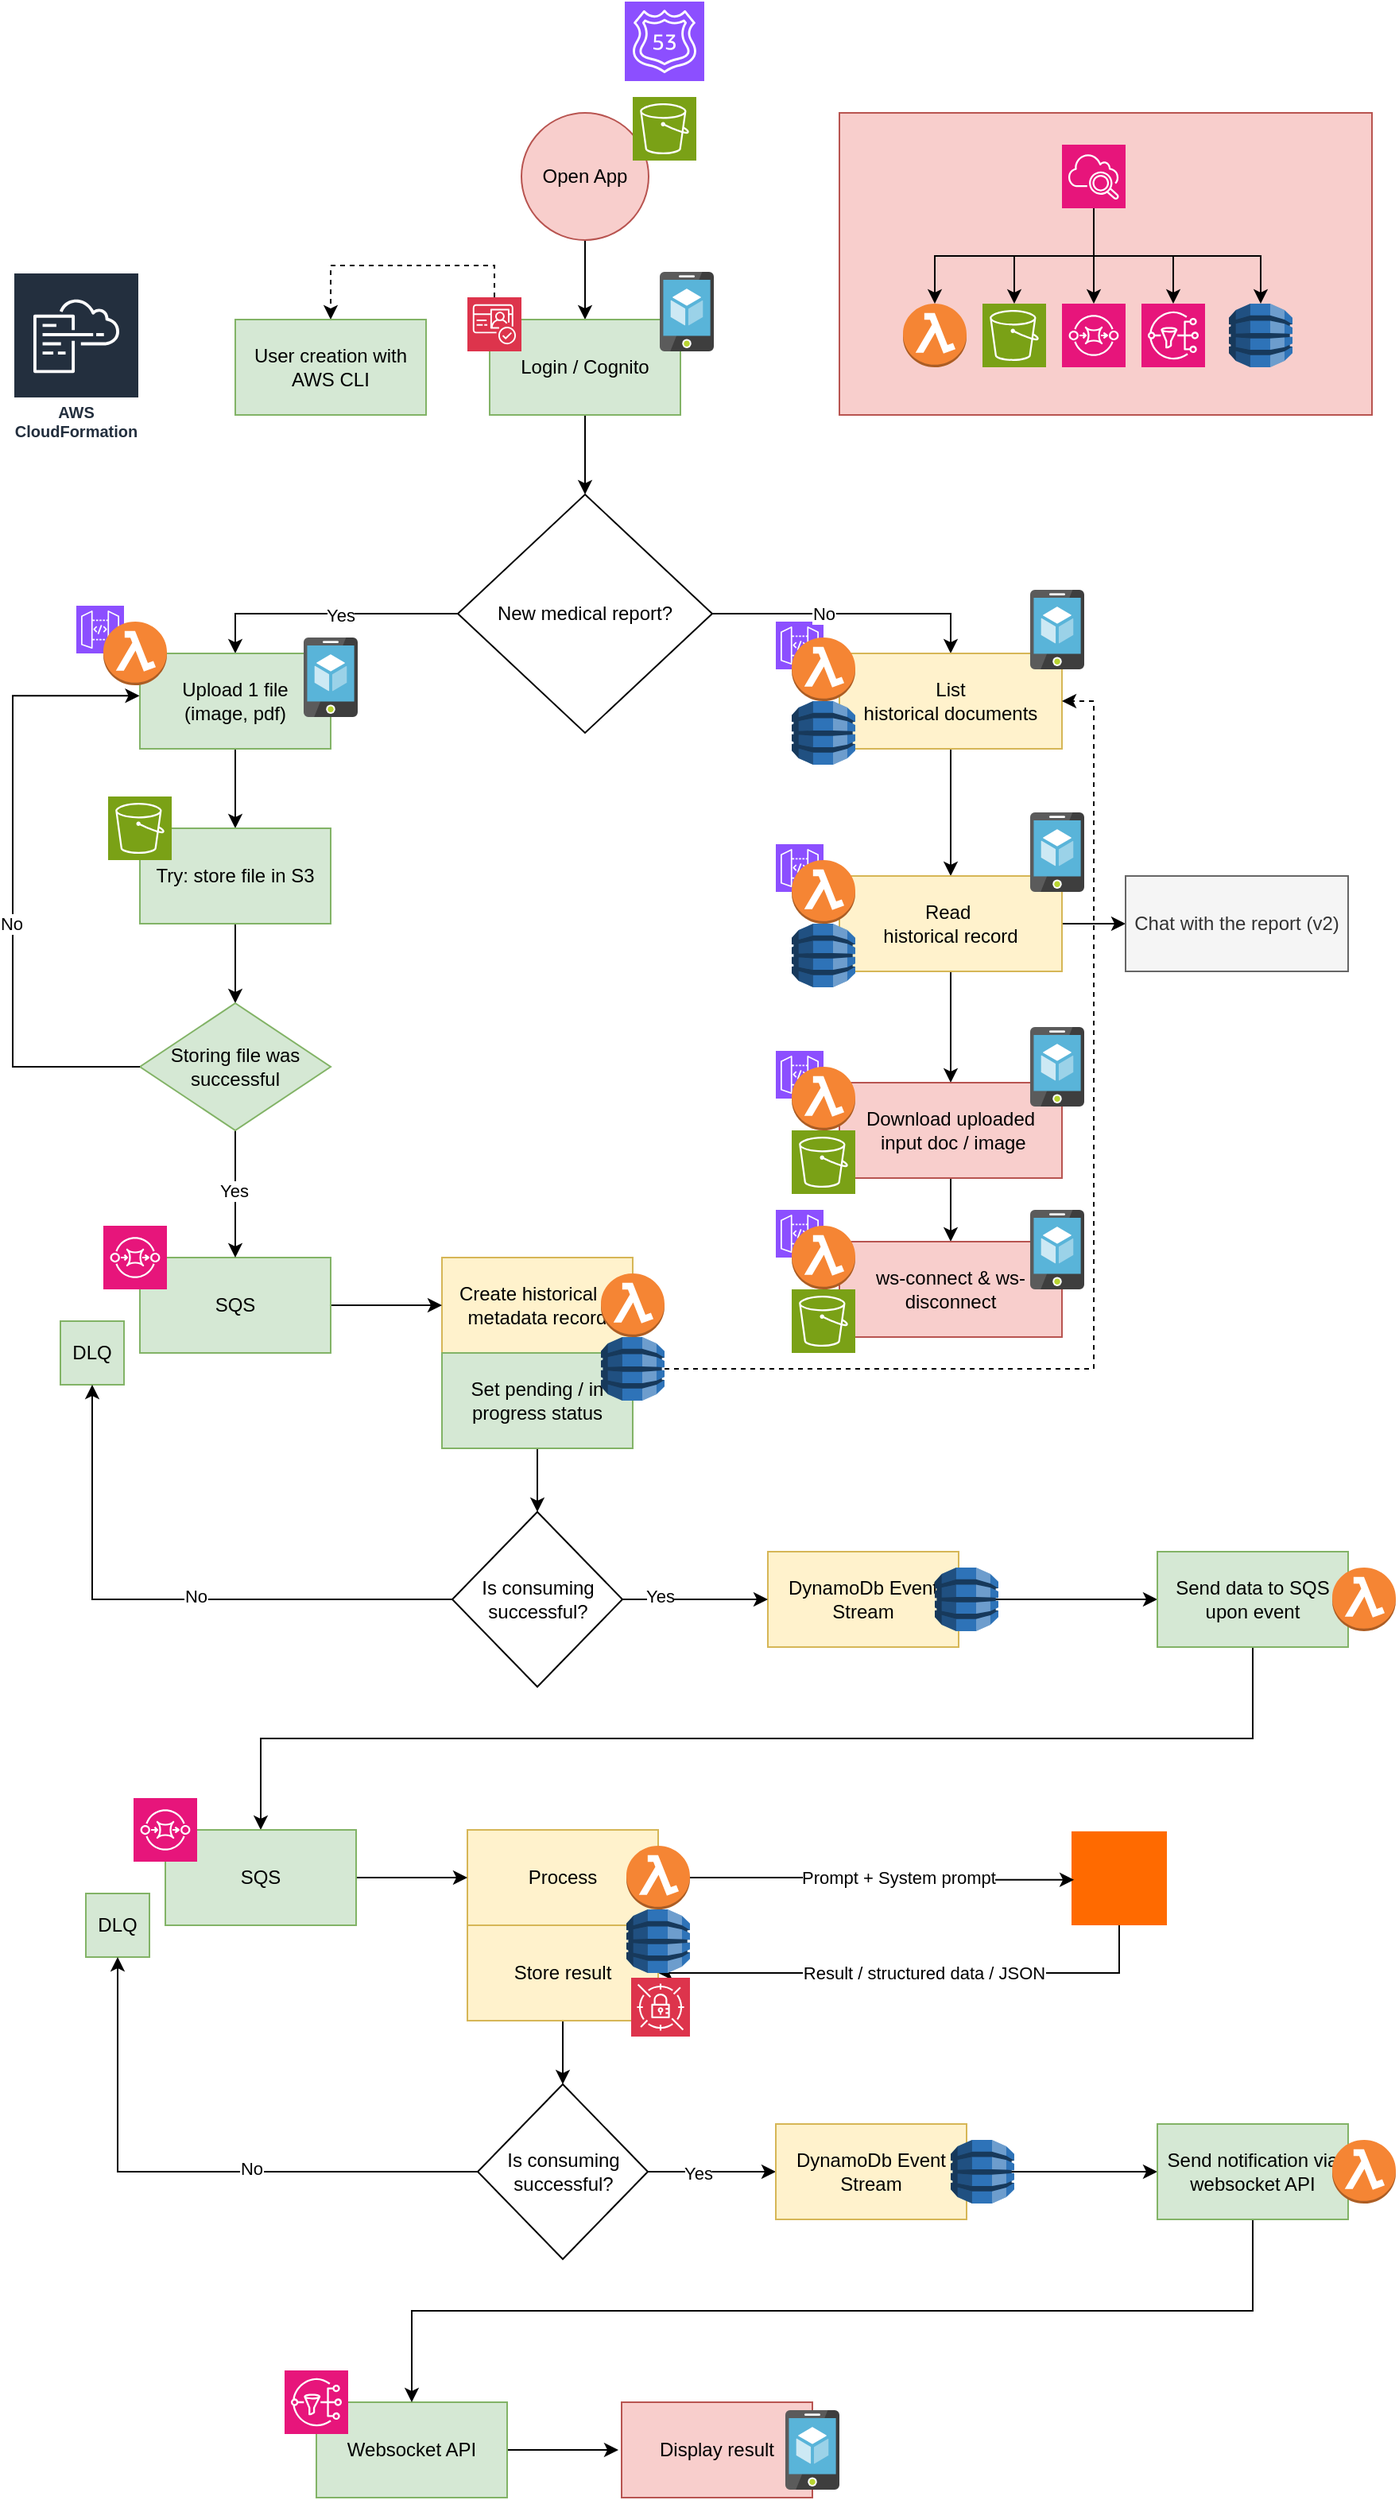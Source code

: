 <mxfile version="27.1.6">
  <diagram name="Page-1" id="Y_hc3ARw3C1NL8DJsnTQ">
    <mxGraphModel dx="1943" dy="1019" grid="1" gridSize="10" guides="1" tooltips="1" connect="1" arrows="1" fold="1" page="1" pageScale="1" pageWidth="850" pageHeight="1100" math="0" shadow="0">
      <root>
        <mxCell id="0" />
        <mxCell id="1" parent="0" />
        <mxCell id="__iqIt55K_sFtDM_duey-32" value="" style="sketch=0;points=[[0,0,0],[0.25,0,0],[0.5,0,0],[0.75,0,0],[1,0,0],[0,1,0],[0.25,1,0],[0.5,1,0],[0.75,1,0],[1,1,0],[0,0.25,0],[0,0.5,0],[0,0.75,0],[1,0.25,0],[1,0.5,0],[1,0.75,0]];outlineConnect=0;fontColor=#232F3E;fillColor=#8C4FFF;strokeColor=#ffffff;dashed=0;verticalLabelPosition=bottom;verticalAlign=top;align=center;html=1;fontSize=12;fontStyle=0;aspect=fixed;shape=mxgraph.aws4.resourceIcon;resIcon=mxgraph.aws4.api_gateway;" vertex="1" parent="1">
          <mxGeometry x="520" y="790" width="30" height="30" as="geometry" />
        </mxCell>
        <mxCell id="__iqIt55K_sFtDM_duey-17" style="edgeStyle=orthogonalEdgeStyle;rounded=0;orthogonalLoop=1;jettySize=auto;html=1;exitX=0.5;exitY=1;exitDx=0;exitDy=0;entryX=0.5;entryY=0;entryDx=0;entryDy=0;" edge="1" parent="1" source="__iqIt55K_sFtDM_duey-23" target="rx4f9Ddi6StPvwFSY7jq-37">
          <mxGeometry relative="1" as="geometry" />
        </mxCell>
        <mxCell id="__iqIt55K_sFtDM_duey-25" style="edgeStyle=orthogonalEdgeStyle;rounded=0;orthogonalLoop=1;jettySize=auto;html=1;exitX=1;exitY=0.5;exitDx=0;exitDy=0;entryX=0;entryY=0.5;entryDx=0;entryDy=0;" edge="1" parent="1" source="__iqIt55K_sFtDM_duey-16" target="__iqIt55K_sFtDM_duey-23">
          <mxGeometry relative="1" as="geometry" />
        </mxCell>
        <mxCell id="__iqIt55K_sFtDM_duey-16" value="DynamoDb Event Stream" style="rounded=0;whiteSpace=wrap;html=1;fillColor=#fff2cc;strokeColor=#d6b656;" vertex="1" parent="1">
          <mxGeometry x="515" y="1005" width="120" height="60" as="geometry" />
        </mxCell>
        <mxCell id="rx4f9Ddi6StPvwFSY7jq-116" value="" style="sketch=0;points=[[0,0,0],[0.25,0,0],[0.5,0,0],[0.75,0,0],[1,0,0],[0,1,0],[0.25,1,0],[0.5,1,0],[0.75,1,0],[1,1,0],[0,0.25,0],[0,0.5,0],[0,0.75,0],[1,0.25,0],[1,0.5,0],[1,0.75,0]];outlineConnect=0;fontColor=#232F3E;fillColor=#8C4FFF;strokeColor=#ffffff;dashed=0;verticalLabelPosition=bottom;verticalAlign=top;align=center;html=1;fontSize=12;fontStyle=0;aspect=fixed;shape=mxgraph.aws4.resourceIcon;resIcon=mxgraph.aws4.api_gateway;" parent="1" vertex="1">
          <mxGeometry x="520" y="690" width="30" height="30" as="geometry" />
        </mxCell>
        <mxCell id="rx4f9Ddi6StPvwFSY7jq-115" value="" style="sketch=0;points=[[0,0,0],[0.25,0,0],[0.5,0,0],[0.75,0,0],[1,0,0],[0,1,0],[0.25,1,0],[0.5,1,0],[0.75,1,0],[1,1,0],[0,0.25,0],[0,0.5,0],[0,0.75,0],[1,0.25,0],[1,0.5,0],[1,0.75,0]];outlineConnect=0;fontColor=#232F3E;fillColor=#8C4FFF;strokeColor=#ffffff;dashed=0;verticalLabelPosition=bottom;verticalAlign=top;align=center;html=1;fontSize=12;fontStyle=0;aspect=fixed;shape=mxgraph.aws4.resourceIcon;resIcon=mxgraph.aws4.api_gateway;" parent="1" vertex="1">
          <mxGeometry x="520" y="560" width="30" height="30" as="geometry" />
        </mxCell>
        <mxCell id="rx4f9Ddi6StPvwFSY7jq-114" value="" style="sketch=0;points=[[0,0,0],[0.25,0,0],[0.5,0,0],[0.75,0,0],[1,0,0],[0,1,0],[0.25,1,0],[0.5,1,0],[0.75,1,0],[1,1,0],[0,0.25,0],[0,0.5,0],[0,0.75,0],[1,0.25,0],[1,0.5,0],[1,0.75,0]];outlineConnect=0;fontColor=#232F3E;fillColor=#8C4FFF;strokeColor=#ffffff;dashed=0;verticalLabelPosition=bottom;verticalAlign=top;align=center;html=1;fontSize=12;fontStyle=0;aspect=fixed;shape=mxgraph.aws4.resourceIcon;resIcon=mxgraph.aws4.api_gateway;" parent="1" vertex="1">
          <mxGeometry x="520" y="420" width="30" height="30" as="geometry" />
        </mxCell>
        <mxCell id="rx4f9Ddi6StPvwFSY7jq-113" value="" style="sketch=0;points=[[0,0,0],[0.25,0,0],[0.5,0,0],[0.75,0,0],[1,0,0],[0,1,0],[0.25,1,0],[0.5,1,0],[0.75,1,0],[1,1,0],[0,0.25,0],[0,0.5,0],[0,0.75,0],[1,0.25,0],[1,0.5,0],[1,0.75,0]];outlineConnect=0;fontColor=#232F3E;fillColor=#8C4FFF;strokeColor=#ffffff;dashed=0;verticalLabelPosition=bottom;verticalAlign=top;align=center;html=1;fontSize=12;fontStyle=0;aspect=fixed;shape=mxgraph.aws4.resourceIcon;resIcon=mxgraph.aws4.api_gateway;" parent="1" vertex="1">
          <mxGeometry x="80" y="410" width="30" height="30" as="geometry" />
        </mxCell>
        <mxCell id="rx4f9Ddi6StPvwFSY7jq-107" value="" style="rounded=0;whiteSpace=wrap;html=1;fillColor=#f8cecc;strokeColor=#b85450;" parent="1" vertex="1">
          <mxGeometry x="560" y="100" width="335" height="190" as="geometry" />
        </mxCell>
        <mxCell id="rx4f9Ddi6StPvwFSY7jq-8" style="edgeStyle=orthogonalEdgeStyle;rounded=0;orthogonalLoop=1;jettySize=auto;html=1;exitX=0.5;exitY=1;exitDx=0;exitDy=0;entryX=0.5;entryY=0;entryDx=0;entryDy=0;" parent="1" source="rx4f9Ddi6StPvwFSY7jq-1" target="rx4f9Ddi6StPvwFSY7jq-2" edge="1">
          <mxGeometry relative="1" as="geometry" />
        </mxCell>
        <mxCell id="rx4f9Ddi6StPvwFSY7jq-1" value="Open App" style="ellipse;whiteSpace=wrap;html=1;aspect=fixed;fillColor=#f8cecc;strokeColor=#b85450;" parent="1" vertex="1">
          <mxGeometry x="360" y="100" width="80" height="80" as="geometry" />
        </mxCell>
        <mxCell id="rx4f9Ddi6StPvwFSY7jq-11" style="edgeStyle=orthogonalEdgeStyle;rounded=0;orthogonalLoop=1;jettySize=auto;html=1;exitX=0.5;exitY=1;exitDx=0;exitDy=0;entryX=0.5;entryY=0;entryDx=0;entryDy=0;" parent="1" source="rx4f9Ddi6StPvwFSY7jq-2" target="rx4f9Ddi6StPvwFSY7jq-3" edge="1">
          <mxGeometry relative="1" as="geometry" />
        </mxCell>
        <mxCell id="rx4f9Ddi6StPvwFSY7jq-2" value="Login / Cognito" style="rounded=0;whiteSpace=wrap;html=1;fillColor=#d5e8d4;strokeColor=#82b366;" parent="1" vertex="1">
          <mxGeometry x="340" y="230" width="120" height="60" as="geometry" />
        </mxCell>
        <mxCell id="rx4f9Ddi6StPvwFSY7jq-6" style="edgeStyle=orthogonalEdgeStyle;rounded=0;orthogonalLoop=1;jettySize=auto;html=1;exitX=1;exitY=0.5;exitDx=0;exitDy=0;entryX=0.5;entryY=0;entryDx=0;entryDy=0;" parent="1" source="rx4f9Ddi6StPvwFSY7jq-3" target="rx4f9Ddi6StPvwFSY7jq-5" edge="1">
          <mxGeometry relative="1" as="geometry" />
        </mxCell>
        <mxCell id="rx4f9Ddi6StPvwFSY7jq-10" value="No" style="edgeLabel;html=1;align=center;verticalAlign=middle;resizable=0;points=[];" parent="rx4f9Ddi6StPvwFSY7jq-6" vertex="1" connectable="0">
          <mxGeometry x="-0.204" relative="1" as="geometry">
            <mxPoint as="offset" />
          </mxGeometry>
        </mxCell>
        <mxCell id="rx4f9Ddi6StPvwFSY7jq-7" style="edgeStyle=orthogonalEdgeStyle;rounded=0;orthogonalLoop=1;jettySize=auto;html=1;exitX=0;exitY=0.5;exitDx=0;exitDy=0;entryX=0.5;entryY=0;entryDx=0;entryDy=0;" parent="1" source="rx4f9Ddi6StPvwFSY7jq-3" target="rx4f9Ddi6StPvwFSY7jq-4" edge="1">
          <mxGeometry relative="1" as="geometry" />
        </mxCell>
        <mxCell id="rx4f9Ddi6StPvwFSY7jq-9" value="Yes" style="edgeLabel;html=1;align=center;verticalAlign=middle;resizable=0;points=[];" parent="rx4f9Ddi6StPvwFSY7jq-7" vertex="1" connectable="0">
          <mxGeometry x="-0.102" y="1" relative="1" as="geometry">
            <mxPoint as="offset" />
          </mxGeometry>
        </mxCell>
        <mxCell id="rx4f9Ddi6StPvwFSY7jq-3" value="New medical report?" style="rhombus;whiteSpace=wrap;html=1;" parent="1" vertex="1">
          <mxGeometry x="320" y="340" width="160" height="150" as="geometry" />
        </mxCell>
        <mxCell id="rx4f9Ddi6StPvwFSY7jq-24" style="edgeStyle=orthogonalEdgeStyle;rounded=0;orthogonalLoop=1;jettySize=auto;html=1;exitX=0.5;exitY=1;exitDx=0;exitDy=0;entryX=0.5;entryY=0;entryDx=0;entryDy=0;" parent="1" source="rx4f9Ddi6StPvwFSY7jq-4" target="rx4f9Ddi6StPvwFSY7jq-19" edge="1">
          <mxGeometry relative="1" as="geometry" />
        </mxCell>
        <mxCell id="rx4f9Ddi6StPvwFSY7jq-4" value="Upload 1 file &lt;br&gt;(image, pdf)" style="rounded=0;whiteSpace=wrap;html=1;fillColor=#d5e8d4;strokeColor=#82b366;" parent="1" vertex="1">
          <mxGeometry x="120" y="440" width="120" height="60" as="geometry" />
        </mxCell>
        <mxCell id="rx4f9Ddi6StPvwFSY7jq-55" style="edgeStyle=orthogonalEdgeStyle;rounded=0;orthogonalLoop=1;jettySize=auto;html=1;exitX=0.5;exitY=1;exitDx=0;exitDy=0;entryX=0.5;entryY=0;entryDx=0;entryDy=0;" parent="1" source="rx4f9Ddi6StPvwFSY7jq-5" target="rx4f9Ddi6StPvwFSY7jq-54" edge="1">
          <mxGeometry relative="1" as="geometry" />
        </mxCell>
        <mxCell id="rx4f9Ddi6StPvwFSY7jq-5" value="List &lt;br&gt;&lt;div&gt;historical documents&lt;/div&gt;" style="rounded=0;whiteSpace=wrap;html=1;fillColor=#fff2cc;strokeColor=#d6b656;" parent="1" vertex="1">
          <mxGeometry x="560" y="440" width="140" height="60" as="geometry" />
        </mxCell>
        <mxCell id="rx4f9Ddi6StPvwFSY7jq-13" style="edgeStyle=orthogonalEdgeStyle;rounded=0;orthogonalLoop=1;jettySize=auto;html=1;exitX=1;exitY=0.5;exitDx=0;exitDy=0;entryX=1;entryY=0.5;entryDx=0;entryDy=0;dashed=1;" parent="1" source="rx4f9Ddi6StPvwFSY7jq-49" target="rx4f9Ddi6StPvwFSY7jq-5" edge="1">
          <mxGeometry relative="1" as="geometry" />
        </mxCell>
        <mxCell id="rx4f9Ddi6StPvwFSY7jq-12" value="Create historical &amp;amp; metadata record" style="rounded=0;whiteSpace=wrap;html=1;fillColor=#fff2cc;strokeColor=#d6b656;" parent="1" vertex="1">
          <mxGeometry x="310" y="820" width="120" height="60" as="geometry" />
        </mxCell>
        <mxCell id="__iqIt55K_sFtDM_duey-5" style="edgeStyle=orthogonalEdgeStyle;rounded=0;orthogonalLoop=1;jettySize=auto;html=1;exitX=0.5;exitY=1;exitDx=0;exitDy=0;entryX=0.5;entryY=0;entryDx=0;entryDy=0;" edge="1" parent="1" source="rx4f9Ddi6StPvwFSY7jq-17" target="__iqIt55K_sFtDM_duey-3">
          <mxGeometry relative="1" as="geometry" />
        </mxCell>
        <mxCell id="rx4f9Ddi6StPvwFSY7jq-17" value="Set pending / in progress status" style="rounded=0;whiteSpace=wrap;html=1;fillColor=#d5e8d4;strokeColor=#82b366;" parent="1" vertex="1">
          <mxGeometry x="310" y="880" width="120" height="60" as="geometry" />
        </mxCell>
        <mxCell id="rx4f9Ddi6StPvwFSY7jq-27" style="edgeStyle=orthogonalEdgeStyle;rounded=0;orthogonalLoop=1;jettySize=auto;html=1;exitX=0.5;exitY=1;exitDx=0;exitDy=0;entryX=0.5;entryY=0;entryDx=0;entryDy=0;" parent="1" source="rx4f9Ddi6StPvwFSY7jq-19" target="rx4f9Ddi6StPvwFSY7jq-26" edge="1">
          <mxGeometry relative="1" as="geometry" />
        </mxCell>
        <mxCell id="rx4f9Ddi6StPvwFSY7jq-19" value="Try: store file in S3" style="rounded=0;whiteSpace=wrap;html=1;fillColor=#d5e8d4;strokeColor=#82b366;" parent="1" vertex="1">
          <mxGeometry x="120" y="550" width="120" height="60" as="geometry" />
        </mxCell>
        <mxCell id="rx4f9Ddi6StPvwFSY7jq-36" style="edgeStyle=orthogonalEdgeStyle;rounded=0;orthogonalLoop=1;jettySize=auto;html=1;" parent="1" source="rx4f9Ddi6StPvwFSY7jq-21" target="rx4f9Ddi6StPvwFSY7jq-12" edge="1">
          <mxGeometry relative="1" as="geometry" />
        </mxCell>
        <mxCell id="rx4f9Ddi6StPvwFSY7jq-21" value="SQS" style="rounded=0;whiteSpace=wrap;html=1;fillColor=#d5e8d4;strokeColor=#82b366;" parent="1" vertex="1">
          <mxGeometry x="120" y="820" width="120" height="60" as="geometry" />
        </mxCell>
        <mxCell id="rx4f9Ddi6StPvwFSY7jq-28" style="edgeStyle=orthogonalEdgeStyle;rounded=0;orthogonalLoop=1;jettySize=auto;html=1;exitX=0.5;exitY=1;exitDx=0;exitDy=0;" parent="1" source="rx4f9Ddi6StPvwFSY7jq-26" target="rx4f9Ddi6StPvwFSY7jq-21" edge="1">
          <mxGeometry relative="1" as="geometry" />
        </mxCell>
        <mxCell id="rx4f9Ddi6StPvwFSY7jq-31" value="Yes" style="edgeLabel;html=1;align=center;verticalAlign=middle;resizable=0;points=[];" parent="rx4f9Ddi6StPvwFSY7jq-28" vertex="1" connectable="0">
          <mxGeometry x="-0.061" y="-1" relative="1" as="geometry">
            <mxPoint as="offset" />
          </mxGeometry>
        </mxCell>
        <mxCell id="rx4f9Ddi6StPvwFSY7jq-26" value="Storing file was successful" style="rhombus;whiteSpace=wrap;html=1;fillColor=#d5e8d4;strokeColor=#82b366;" parent="1" vertex="1">
          <mxGeometry x="120" y="660" width="120" height="80" as="geometry" />
        </mxCell>
        <mxCell id="rx4f9Ddi6StPvwFSY7jq-29" style="edgeStyle=orthogonalEdgeStyle;rounded=0;orthogonalLoop=1;jettySize=auto;html=1;exitX=0;exitY=0.5;exitDx=0;exitDy=0;entryX=-0.002;entryY=0.444;entryDx=0;entryDy=0;entryPerimeter=0;" parent="1" source="rx4f9Ddi6StPvwFSY7jq-26" target="rx4f9Ddi6StPvwFSY7jq-4" edge="1">
          <mxGeometry relative="1" as="geometry">
            <Array as="points">
              <mxPoint x="40" y="700" />
              <mxPoint x="40" y="467" />
            </Array>
          </mxGeometry>
        </mxCell>
        <mxCell id="rx4f9Ddi6StPvwFSY7jq-30" value="No" style="edgeLabel;html=1;align=center;verticalAlign=middle;resizable=0;points=[];" parent="rx4f9Ddi6StPvwFSY7jq-29" vertex="1" connectable="0">
          <mxGeometry x="-0.133" y="1" relative="1" as="geometry">
            <mxPoint as="offset" />
          </mxGeometry>
        </mxCell>
        <mxCell id="rx4f9Ddi6StPvwFSY7jq-32" value="Process" style="rounded=0;whiteSpace=wrap;html=1;fillColor=#fff2cc;strokeColor=#d6b656;" parent="1" vertex="1">
          <mxGeometry x="326" y="1180" width="120" height="60" as="geometry" />
        </mxCell>
        <mxCell id="rx4f9Ddi6StPvwFSY7jq-34" value="" style="outlineConnect=0;dashed=0;verticalLabelPosition=bottom;verticalAlign=top;align=center;html=1;shape=mxgraph.aws3.lambda_function;fillColor=#F58534;gradientColor=none;" parent="1" vertex="1">
          <mxGeometry x="426" y="1190" width="40" height="40" as="geometry" />
        </mxCell>
        <mxCell id="rx4f9Ddi6StPvwFSY7jq-35" value="" style="outlineConnect=0;dashed=0;verticalLabelPosition=bottom;verticalAlign=top;align=center;html=1;shape=mxgraph.aws3.lambda_function;fillColor=#F58534;gradientColor=none;" parent="1" vertex="1">
          <mxGeometry x="410" y="830" width="40" height="40" as="geometry" />
        </mxCell>
        <mxCell id="rx4f9Ddi6StPvwFSY7jq-39" style="edgeStyle=orthogonalEdgeStyle;rounded=0;orthogonalLoop=1;jettySize=auto;html=1;exitX=1;exitY=0.5;exitDx=0;exitDy=0;entryX=0;entryY=0.5;entryDx=0;entryDy=0;" parent="1" source="rx4f9Ddi6StPvwFSY7jq-37" target="rx4f9Ddi6StPvwFSY7jq-32" edge="1">
          <mxGeometry relative="1" as="geometry" />
        </mxCell>
        <mxCell id="rx4f9Ddi6StPvwFSY7jq-37" value="SQS" style="rounded=0;whiteSpace=wrap;html=1;fillColor=#d5e8d4;strokeColor=#82b366;" parent="1" vertex="1">
          <mxGeometry x="136" y="1180" width="120" height="60" as="geometry" />
        </mxCell>
        <mxCell id="rx4f9Ddi6StPvwFSY7jq-46" style="edgeStyle=orthogonalEdgeStyle;rounded=0;orthogonalLoop=1;jettySize=auto;html=1;entryX=1;entryY=0.5;entryDx=0;entryDy=0;" parent="1" source="rx4f9Ddi6StPvwFSY7jq-41" target="rx4f9Ddi6StPvwFSY7jq-48" edge="1">
          <mxGeometry relative="1" as="geometry">
            <Array as="points">
              <mxPoint x="736" y="1270" />
            </Array>
          </mxGeometry>
        </mxCell>
        <mxCell id="rx4f9Ddi6StPvwFSY7jq-47" value="Result / structured data / JSON" style="edgeLabel;html=1;align=center;verticalAlign=middle;resizable=0;points=[];" parent="rx4f9Ddi6StPvwFSY7jq-46" vertex="1" connectable="0">
          <mxGeometry x="-0.147" y="-3" relative="1" as="geometry">
            <mxPoint x="-17" y="3" as="offset" />
          </mxGeometry>
        </mxCell>
        <mxCell id="rx4f9Ddi6StPvwFSY7jq-41" value="" style="points=[];aspect=fixed;html=1;align=center;shadow=0;dashed=0;fillColor=#FF6A00;strokeColor=none;shape=mxgraph.alibaba_cloud.multimediaai;" parent="1" vertex="1">
          <mxGeometry x="706" y="1180.9" width="60" height="59.1" as="geometry" />
        </mxCell>
        <mxCell id="rx4f9Ddi6StPvwFSY7jq-44" style="edgeStyle=orthogonalEdgeStyle;rounded=0;orthogonalLoop=1;jettySize=auto;html=1;exitX=1;exitY=0.5;exitDx=0;exitDy=0;exitPerimeter=0;entryX=0.026;entryY=0.516;entryDx=0;entryDy=0;entryPerimeter=0;" parent="1" source="rx4f9Ddi6StPvwFSY7jq-34" target="rx4f9Ddi6StPvwFSY7jq-41" edge="1">
          <mxGeometry relative="1" as="geometry" />
        </mxCell>
        <mxCell id="rx4f9Ddi6StPvwFSY7jq-45" value="Prompt + System prompt" style="edgeLabel;html=1;align=center;verticalAlign=middle;resizable=0;points=[];" parent="rx4f9Ddi6StPvwFSY7jq-44" vertex="1" connectable="0">
          <mxGeometry x="-0.658" y="1" relative="1" as="geometry">
            <mxPoint x="89" y="1" as="offset" />
          </mxGeometry>
        </mxCell>
        <mxCell id="__iqIt55K_sFtDM_duey-10" style="edgeStyle=orthogonalEdgeStyle;rounded=0;orthogonalLoop=1;jettySize=auto;html=1;exitX=0.5;exitY=1;exitDx=0;exitDy=0;entryX=0.5;entryY=0;entryDx=0;entryDy=0;" edge="1" parent="1" source="rx4f9Ddi6StPvwFSY7jq-48" target="__iqIt55K_sFtDM_duey-4">
          <mxGeometry relative="1" as="geometry" />
        </mxCell>
        <mxCell id="rx4f9Ddi6StPvwFSY7jq-48" value="Store result" style="rounded=0;whiteSpace=wrap;html=1;fillColor=#fff2cc;strokeColor=#d6b656;" parent="1" vertex="1">
          <mxGeometry x="326" y="1240" width="120" height="60" as="geometry" />
        </mxCell>
        <mxCell id="rx4f9Ddi6StPvwFSY7jq-49" value="" style="outlineConnect=0;dashed=0;verticalLabelPosition=bottom;verticalAlign=top;align=center;html=1;shape=mxgraph.aws3.dynamo_db;fillColor=#2E73B8;gradientColor=none;" parent="1" vertex="1">
          <mxGeometry x="410" y="870" width="40" height="40" as="geometry" />
        </mxCell>
        <mxCell id="rx4f9Ddi6StPvwFSY7jq-52" value="" style="outlineConnect=0;dashed=0;verticalLabelPosition=bottom;verticalAlign=top;align=center;html=1;shape=mxgraph.aws3.dynamo_db;fillColor=#2E73B8;gradientColor=none;" parent="1" vertex="1">
          <mxGeometry x="426" y="1230" width="40" height="40" as="geometry" />
        </mxCell>
        <mxCell id="rx4f9Ddi6StPvwFSY7jq-53" value="" style="outlineConnect=0;dashed=0;verticalLabelPosition=bottom;verticalAlign=top;align=center;html=1;shape=mxgraph.aws3.dynamo_db;fillColor=#2E73B8;gradientColor=none;" parent="1" vertex="1">
          <mxGeometry x="530" y="470" width="40" height="40" as="geometry" />
        </mxCell>
        <mxCell id="rx4f9Ddi6StPvwFSY7jq-60" style="edgeStyle=orthogonalEdgeStyle;rounded=0;orthogonalLoop=1;jettySize=auto;html=1;exitX=1;exitY=0.5;exitDx=0;exitDy=0;entryX=0;entryY=0.5;entryDx=0;entryDy=0;" parent="1" source="rx4f9Ddi6StPvwFSY7jq-54" target="rx4f9Ddi6StPvwFSY7jq-59" edge="1">
          <mxGeometry relative="1" as="geometry" />
        </mxCell>
        <mxCell id="rx4f9Ddi6StPvwFSY7jq-77" style="edgeStyle=orthogonalEdgeStyle;rounded=0;orthogonalLoop=1;jettySize=auto;html=1;exitX=0.5;exitY=1;exitDx=0;exitDy=0;entryX=0.5;entryY=0;entryDx=0;entryDy=0;" parent="1" source="rx4f9Ddi6StPvwFSY7jq-54" target="rx4f9Ddi6StPvwFSY7jq-76" edge="1">
          <mxGeometry relative="1" as="geometry" />
        </mxCell>
        <mxCell id="rx4f9Ddi6StPvwFSY7jq-54" value="Read&amp;nbsp;&lt;div&gt;historical record&lt;/div&gt;" style="rounded=0;whiteSpace=wrap;html=1;fillColor=#fff2cc;strokeColor=#d6b656;" parent="1" vertex="1">
          <mxGeometry x="560" y="580" width="140" height="60" as="geometry" />
        </mxCell>
        <mxCell id="rx4f9Ddi6StPvwFSY7jq-56" value="" style="outlineConnect=0;dashed=0;verticalLabelPosition=bottom;verticalAlign=top;align=center;html=1;shape=mxgraph.aws3.lambda_function;fillColor=#F58534;gradientColor=none;" parent="1" vertex="1">
          <mxGeometry x="530" y="430" width="40" height="40" as="geometry" />
        </mxCell>
        <mxCell id="rx4f9Ddi6StPvwFSY7jq-57" value="" style="outlineConnect=0;dashed=0;verticalLabelPosition=bottom;verticalAlign=top;align=center;html=1;shape=mxgraph.aws3.dynamo_db;fillColor=#2E73B8;gradientColor=none;" parent="1" vertex="1">
          <mxGeometry x="530" y="610" width="40" height="40" as="geometry" />
        </mxCell>
        <mxCell id="rx4f9Ddi6StPvwFSY7jq-58" value="" style="outlineConnect=0;dashed=0;verticalLabelPosition=bottom;verticalAlign=top;align=center;html=1;shape=mxgraph.aws3.lambda_function;fillColor=#F58534;gradientColor=none;" parent="1" vertex="1">
          <mxGeometry x="530" y="570" width="40" height="40" as="geometry" />
        </mxCell>
        <mxCell id="rx4f9Ddi6StPvwFSY7jq-59" value="Chat with the report (v2)" style="rounded=0;whiteSpace=wrap;html=1;fillColor=#f5f5f5;fontColor=#333333;strokeColor=#666666;" parent="1" vertex="1">
          <mxGeometry x="740" y="580" width="140" height="60" as="geometry" />
        </mxCell>
        <mxCell id="rx4f9Ddi6StPvwFSY7jq-64" style="edgeStyle=orthogonalEdgeStyle;rounded=0;orthogonalLoop=1;jettySize=auto;html=1;exitX=1;exitY=0.5;exitDx=0;exitDy=0;entryX=0;entryY=0.5;entryDx=0;entryDy=0;" parent="1" source="rx4f9Ddi6StPvwFSY7jq-65" edge="1">
          <mxGeometry relative="1" as="geometry">
            <mxPoint x="421" y="1570" as="targetPoint" />
          </mxGeometry>
        </mxCell>
        <mxCell id="rx4f9Ddi6StPvwFSY7jq-65" value="Websocket API" style="rounded=0;whiteSpace=wrap;html=1;fillColor=#d5e8d4;strokeColor=#82b366;" parent="1" vertex="1">
          <mxGeometry x="231" y="1540" width="120" height="60" as="geometry" />
        </mxCell>
        <mxCell id="rx4f9Ddi6StPvwFSY7jq-66" value="Display result" style="rounded=0;whiteSpace=wrap;html=1;fillColor=#f8cecc;strokeColor=#b85450;" parent="1" vertex="1">
          <mxGeometry x="423" y="1540" width="120" height="60" as="geometry" />
        </mxCell>
        <mxCell id="rx4f9Ddi6StPvwFSY7jq-69" value="" style="image;sketch=0;aspect=fixed;html=1;points=[];align=center;fontSize=12;image=img/lib/mscae/App_Service_Mobile_App.svg;" parent="1" vertex="1">
          <mxGeometry x="526" y="1545" width="34" height="50" as="geometry" />
        </mxCell>
        <mxCell id="rx4f9Ddi6StPvwFSY7jq-70" value="" style="image;sketch=0;aspect=fixed;html=1;points=[];align=center;fontSize=12;image=img/lib/mscae/App_Service_Mobile_App.svg;" parent="1" vertex="1">
          <mxGeometry x="680" y="400" width="34" height="50" as="geometry" />
        </mxCell>
        <mxCell id="rx4f9Ddi6StPvwFSY7jq-71" value="" style="image;sketch=0;aspect=fixed;html=1;points=[];align=center;fontSize=12;image=img/lib/mscae/App_Service_Mobile_App.svg;" parent="1" vertex="1">
          <mxGeometry x="680" y="540" width="34" height="50" as="geometry" />
        </mxCell>
        <mxCell id="rx4f9Ddi6StPvwFSY7jq-73" value="" style="image;sketch=0;aspect=fixed;html=1;points=[];align=center;fontSize=12;image=img/lib/mscae/App_Service_Mobile_App.svg;" parent="1" vertex="1">
          <mxGeometry x="447" y="200" width="34" height="50" as="geometry" />
        </mxCell>
        <mxCell id="rx4f9Ddi6StPvwFSY7jq-74" value="" style="image;sketch=0;aspect=fixed;html=1;points=[];align=center;fontSize=12;image=img/lib/mscae/App_Service_Mobile_App.svg;" parent="1" vertex="1">
          <mxGeometry x="223" y="430" width="34" height="50" as="geometry" />
        </mxCell>
        <mxCell id="__iqIt55K_sFtDM_duey-34" style="edgeStyle=orthogonalEdgeStyle;rounded=0;orthogonalLoop=1;jettySize=auto;html=1;exitX=0.5;exitY=1;exitDx=0;exitDy=0;entryX=0.5;entryY=0;entryDx=0;entryDy=0;" edge="1" parent="1" source="rx4f9Ddi6StPvwFSY7jq-76" target="__iqIt55K_sFtDM_duey-29">
          <mxGeometry relative="1" as="geometry" />
        </mxCell>
        <mxCell id="rx4f9Ddi6StPvwFSY7jq-76" value="Download uploaded&lt;div&gt;&amp;nbsp;input doc / image&lt;/div&gt;" style="rounded=0;whiteSpace=wrap;html=1;fillColor=#f8cecc;strokeColor=#b85450;" parent="1" vertex="1">
          <mxGeometry x="560" y="710" width="140" height="60" as="geometry" />
        </mxCell>
        <mxCell id="rx4f9Ddi6StPvwFSY7jq-78" value="" style="outlineConnect=0;dashed=0;verticalLabelPosition=bottom;verticalAlign=top;align=center;html=1;shape=mxgraph.aws3.lambda_function;fillColor=#F58534;gradientColor=none;" parent="1" vertex="1">
          <mxGeometry x="530" y="700" width="40" height="40" as="geometry" />
        </mxCell>
        <mxCell id="rx4f9Ddi6StPvwFSY7jq-80" value="" style="sketch=0;points=[[0,0,0],[0.25,0,0],[0.5,0,0],[0.75,0,0],[1,0,0],[0,1,0],[0.25,1,0],[0.5,1,0],[0.75,1,0],[1,1,0],[0,0.25,0],[0,0.5,0],[0,0.75,0],[1,0.25,0],[1,0.5,0],[1,0.75,0]];outlineConnect=0;fontColor=#232F3E;fillColor=#7AA116;strokeColor=#ffffff;dashed=0;verticalLabelPosition=bottom;verticalAlign=top;align=center;html=1;fontSize=12;fontStyle=0;aspect=fixed;shape=mxgraph.aws4.resourceIcon;resIcon=mxgraph.aws4.s3;" parent="1" vertex="1">
          <mxGeometry x="530" y="740" width="40" height="40" as="geometry" />
        </mxCell>
        <mxCell id="rx4f9Ddi6StPvwFSY7jq-81" value="" style="image;sketch=0;aspect=fixed;html=1;points=[];align=center;fontSize=12;image=img/lib/mscae/App_Service_Mobile_App.svg;" parent="1" vertex="1">
          <mxGeometry x="680" y="675" width="34" height="50" as="geometry" />
        </mxCell>
        <mxCell id="rx4f9Ddi6StPvwFSY7jq-82" value="" style="sketch=0;points=[[0,0,0],[0.25,0,0],[0.5,0,0],[0.75,0,0],[1,0,0],[0,1,0],[0.25,1,0],[0.5,1,0],[0.75,1,0],[1,1,0],[0,0.25,0],[0,0.5,0],[0,0.75,0],[1,0.25,0],[1,0.5,0],[1,0.75,0]];outlineConnect=0;fontColor=#232F3E;fillColor=#7AA116;strokeColor=#ffffff;dashed=0;verticalLabelPosition=bottom;verticalAlign=top;align=center;html=1;fontSize=12;fontStyle=0;aspect=fixed;shape=mxgraph.aws4.resourceIcon;resIcon=mxgraph.aws4.s3;" parent="1" vertex="1">
          <mxGeometry x="100" y="530" width="40" height="40" as="geometry" />
        </mxCell>
        <mxCell id="rx4f9Ddi6StPvwFSY7jq-83" value="" style="sketch=0;points=[[0,0,0],[0.25,0,0],[0.5,0,0],[0.75,0,0],[1,0,0],[0,1,0],[0.25,1,0],[0.5,1,0],[0.75,1,0],[1,1,0],[0,0.25,0],[0,0.5,0],[0,0.75,0],[1,0.25,0],[1,0.5,0],[1,0.75,0]];outlineConnect=0;fontColor=#232F3E;fillColor=#7AA116;strokeColor=#ffffff;dashed=0;verticalLabelPosition=bottom;verticalAlign=top;align=center;html=1;fontSize=12;fontStyle=0;aspect=fixed;shape=mxgraph.aws4.resourceIcon;resIcon=mxgraph.aws4.s3;" parent="1" vertex="1">
          <mxGeometry x="430" y="90" width="40" height="40" as="geometry" />
        </mxCell>
        <mxCell id="rx4f9Ddi6StPvwFSY7jq-85" value="" style="sketch=0;points=[[0,0,0],[0.25,0,0],[0.5,0,0],[0.75,0,0],[1,0,0],[0,1,0],[0.25,1,0],[0.5,1,0],[0.75,1,0],[1,1,0],[0,0.25,0],[0,0.5,0],[0,0.75,0],[1,0.25,0],[1,0.5,0],[1,0.75,0]];outlineConnect=0;fontColor=#232F3E;fillColor=#E7157B;strokeColor=#ffffff;dashed=0;verticalLabelPosition=bottom;verticalAlign=top;align=center;html=1;fontSize=12;fontStyle=0;aspect=fixed;shape=mxgraph.aws4.resourceIcon;resIcon=mxgraph.aws4.sqs;" parent="1" vertex="1">
          <mxGeometry x="116" y="1160" width="40" height="40" as="geometry" />
        </mxCell>
        <mxCell id="rx4f9Ddi6StPvwFSY7jq-86" value="" style="sketch=0;points=[[0,0,0],[0.25,0,0],[0.5,0,0],[0.75,0,0],[1,0,0],[0,1,0],[0.25,1,0],[0.5,1,0],[0.75,1,0],[1,1,0],[0,0.25,0],[0,0.5,0],[0,0.75,0],[1,0.25,0],[1,0.5,0],[1,0.75,0]];outlineConnect=0;fontColor=#232F3E;fillColor=#E7157B;strokeColor=#ffffff;dashed=0;verticalLabelPosition=bottom;verticalAlign=top;align=center;html=1;fontSize=12;fontStyle=0;aspect=fixed;shape=mxgraph.aws4.resourceIcon;resIcon=mxgraph.aws4.sqs;" parent="1" vertex="1">
          <mxGeometry x="97" y="800" width="40" height="40" as="geometry" />
        </mxCell>
        <mxCell id="rx4f9Ddi6StPvwFSY7jq-87" value="" style="sketch=0;points=[[0,0,0],[0.25,0,0],[0.5,0,0],[0.75,0,0],[1,0,0],[0,1,0],[0.25,1,0],[0.5,1,0],[0.75,1,0],[1,1,0],[0,0.25,0],[0,0.5,0],[0,0.75,0],[1,0.25,0],[1,0.5,0],[1,0.75,0]];outlineConnect=0;fontColor=#232F3E;fillColor=#E7157B;strokeColor=#ffffff;dashed=0;verticalLabelPosition=bottom;verticalAlign=top;align=center;html=1;fontSize=12;fontStyle=0;aspect=fixed;shape=mxgraph.aws4.resourceIcon;resIcon=mxgraph.aws4.sns;" parent="1" vertex="1">
          <mxGeometry x="211" y="1520" width="40" height="40" as="geometry" />
        </mxCell>
        <mxCell id="rx4f9Ddi6StPvwFSY7jq-97" style="edgeStyle=orthogonalEdgeStyle;rounded=0;orthogonalLoop=1;jettySize=auto;html=1;exitX=0.5;exitY=1;exitDx=0;exitDy=0;exitPerimeter=0;" parent="1" source="rx4f9Ddi6StPvwFSY7jq-89" target="rx4f9Ddi6StPvwFSY7jq-93" edge="1">
          <mxGeometry relative="1" as="geometry" />
        </mxCell>
        <mxCell id="rx4f9Ddi6StPvwFSY7jq-89" value="" style="sketch=0;points=[[0,0,0],[0.25,0,0],[0.5,0,0],[0.75,0,0],[1,0,0],[0,1,0],[0.25,1,0],[0.5,1,0],[0.75,1,0],[1,1,0],[0,0.25,0],[0,0.5,0],[0,0.75,0],[1,0.25,0],[1,0.5,0],[1,0.75,0]];points=[[0,0,0],[0.25,0,0],[0.5,0,0],[0.75,0,0],[1,0,0],[0,1,0],[0.25,1,0],[0.5,1,0],[0.75,1,0],[1,1,0],[0,0.25,0],[0,0.5,0],[0,0.75,0],[1,0.25,0],[1,0.5,0],[1,0.75,0]];outlineConnect=0;fontColor=#232F3E;fillColor=#E7157B;strokeColor=#ffffff;dashed=0;verticalLabelPosition=bottom;verticalAlign=top;align=center;html=1;fontSize=12;fontStyle=0;aspect=fixed;shape=mxgraph.aws4.resourceIcon;resIcon=mxgraph.aws4.cloudwatch_2;" parent="1" vertex="1">
          <mxGeometry x="700" y="120" width="40" height="40" as="geometry" />
        </mxCell>
        <mxCell id="rx4f9Ddi6StPvwFSY7jq-90" value="" style="outlineConnect=0;dashed=0;verticalLabelPosition=bottom;verticalAlign=top;align=center;html=1;shape=mxgraph.aws3.lambda_function;fillColor=#F58534;gradientColor=none;" parent="1" vertex="1">
          <mxGeometry x="600" y="220" width="40" height="40" as="geometry" />
        </mxCell>
        <mxCell id="rx4f9Ddi6StPvwFSY7jq-91" value="" style="sketch=0;points=[[0,0,0],[0.25,0,0],[0.5,0,0],[0.75,0,0],[1,0,0],[0,1,0],[0.25,1,0],[0.5,1,0],[0.75,1,0],[1,1,0],[0,0.25,0],[0,0.5,0],[0,0.75,0],[1,0.25,0],[1,0.5,0],[1,0.75,0]];outlineConnect=0;fontColor=#232F3E;fillColor=#7AA116;strokeColor=#ffffff;dashed=0;verticalLabelPosition=bottom;verticalAlign=top;align=center;html=1;fontSize=12;fontStyle=0;aspect=fixed;shape=mxgraph.aws4.resourceIcon;resIcon=mxgraph.aws4.s3;" parent="1" vertex="1">
          <mxGeometry x="650" y="220" width="40" height="40" as="geometry" />
        </mxCell>
        <mxCell id="rx4f9Ddi6StPvwFSY7jq-92" value="" style="sketch=0;points=[[0,0,0],[0.25,0,0],[0.5,0,0],[0.75,0,0],[1,0,0],[0,1,0],[0.25,1,0],[0.5,1,0],[0.75,1,0],[1,1,0],[0,0.25,0],[0,0.5,0],[0,0.75,0],[1,0.25,0],[1,0.5,0],[1,0.75,0]];outlineConnect=0;fontColor=#232F3E;fillColor=#E7157B;strokeColor=#ffffff;dashed=0;verticalLabelPosition=bottom;verticalAlign=top;align=center;html=1;fontSize=12;fontStyle=0;aspect=fixed;shape=mxgraph.aws4.resourceIcon;resIcon=mxgraph.aws4.sqs;" parent="1" vertex="1">
          <mxGeometry x="700" y="220" width="40" height="40" as="geometry" />
        </mxCell>
        <mxCell id="rx4f9Ddi6StPvwFSY7jq-93" value="" style="sketch=0;points=[[0,0,0],[0.25,0,0],[0.5,0,0],[0.75,0,0],[1,0,0],[0,1,0],[0.25,1,0],[0.5,1,0],[0.75,1,0],[1,1,0],[0,0.25,0],[0,0.5,0],[0,0.75,0],[1,0.25,0],[1,0.5,0],[1,0.75,0]];outlineConnect=0;fontColor=#232F3E;fillColor=#E7157B;strokeColor=#ffffff;dashed=0;verticalLabelPosition=bottom;verticalAlign=top;align=center;html=1;fontSize=12;fontStyle=0;aspect=fixed;shape=mxgraph.aws4.resourceIcon;resIcon=mxgraph.aws4.sns;" parent="1" vertex="1">
          <mxGeometry x="750" y="220" width="40" height="40" as="geometry" />
        </mxCell>
        <mxCell id="rx4f9Ddi6StPvwFSY7jq-94" style="edgeStyle=orthogonalEdgeStyle;rounded=0;orthogonalLoop=1;jettySize=auto;html=1;exitX=0.5;exitY=1;exitDx=0;exitDy=0;exitPerimeter=0;entryX=0.5;entryY=0;entryDx=0;entryDy=0;entryPerimeter=0;" parent="1" source="rx4f9Ddi6StPvwFSY7jq-89" target="rx4f9Ddi6StPvwFSY7jq-90" edge="1">
          <mxGeometry relative="1" as="geometry" />
        </mxCell>
        <mxCell id="rx4f9Ddi6StPvwFSY7jq-95" style="edgeStyle=orthogonalEdgeStyle;rounded=0;orthogonalLoop=1;jettySize=auto;html=1;exitX=0.5;exitY=1;exitDx=0;exitDy=0;exitPerimeter=0;entryX=0.5;entryY=0;entryDx=0;entryDy=0;entryPerimeter=0;" parent="1" source="rx4f9Ddi6StPvwFSY7jq-89" target="rx4f9Ddi6StPvwFSY7jq-91" edge="1">
          <mxGeometry relative="1" as="geometry" />
        </mxCell>
        <mxCell id="rx4f9Ddi6StPvwFSY7jq-96" style="edgeStyle=orthogonalEdgeStyle;rounded=0;orthogonalLoop=1;jettySize=auto;html=1;exitX=0.5;exitY=1;exitDx=0;exitDy=0;exitPerimeter=0;entryX=0.5;entryY=0;entryDx=0;entryDy=0;entryPerimeter=0;" parent="1" source="rx4f9Ddi6StPvwFSY7jq-89" target="rx4f9Ddi6StPvwFSY7jq-92" edge="1">
          <mxGeometry relative="1" as="geometry" />
        </mxCell>
        <mxCell id="rx4f9Ddi6StPvwFSY7jq-110" style="edgeStyle=orthogonalEdgeStyle;rounded=0;orthogonalLoop=1;jettySize=auto;html=1;exitX=0.5;exitY=0;exitDx=0;exitDy=0;exitPerimeter=0;entryX=0.5;entryY=0;entryDx=0;entryDy=0;dashed=1;" parent="1" source="rx4f9Ddi6StPvwFSY7jq-98" target="rx4f9Ddi6StPvwFSY7jq-108" edge="1">
          <mxGeometry relative="1" as="geometry" />
        </mxCell>
        <mxCell id="rx4f9Ddi6StPvwFSY7jq-98" value="" style="sketch=0;points=[[0,0,0],[0.25,0,0],[0.5,0,0],[0.75,0,0],[1,0,0],[0,1,0],[0.25,1,0],[0.5,1,0],[0.75,1,0],[1,1,0],[0,0.25,0],[0,0.5,0],[0,0.75,0],[1,0.25,0],[1,0.5,0],[1,0.75,0]];outlineConnect=0;fontColor=#232F3E;fillColor=#DD344C;strokeColor=#ffffff;dashed=0;verticalLabelPosition=bottom;verticalAlign=top;align=center;html=1;fontSize=12;fontStyle=0;aspect=fixed;shape=mxgraph.aws4.resourceIcon;resIcon=mxgraph.aws4.cognito;" parent="1" vertex="1">
          <mxGeometry x="326" y="216" width="34" height="34" as="geometry" />
        </mxCell>
        <mxCell id="rx4f9Ddi6StPvwFSY7jq-100" value="" style="sketch=0;points=[[0,0,0],[0.25,0,0],[0.5,0,0],[0.75,0,0],[1,0,0],[0,1,0],[0.25,1,0],[0.5,1,0],[0.75,1,0],[1,1,0],[0,0.25,0],[0,0.5,0],[0,0.75,0],[1,0.25,0],[1,0.5,0],[1,0.75,0]];outlineConnect=0;fontColor=#232F3E;fillColor=#DD344C;strokeColor=#ffffff;dashed=0;verticalLabelPosition=bottom;verticalAlign=top;align=center;html=1;fontSize=12;fontStyle=0;aspect=fixed;shape=mxgraph.aws4.resourceIcon;resIcon=mxgraph.aws4.secrets_manager;" parent="1" vertex="1">
          <mxGeometry x="429" y="1273" width="37" height="37" as="geometry" />
        </mxCell>
        <mxCell id="rx4f9Ddi6StPvwFSY7jq-102" value="" style="shape=image;html=1;verticalAlign=top;verticalLabelPosition=bottom;labelBackgroundColor=#ffffff;imageAspect=0;aspect=fixed;image=https://cdn4.iconfinder.com/data/icons/ionicons/512/icon-social-github-128.png" parent="1" vertex="1">
          <mxGeometry x="42" y="100" width="78" height="78" as="geometry" />
        </mxCell>
        <mxCell id="rx4f9Ddi6StPvwFSY7jq-103" value="AWS CloudFormation" style="sketch=0;outlineConnect=0;fontColor=#232F3E;gradientColor=none;strokeColor=#ffffff;fillColor=#232F3E;dashed=0;verticalLabelPosition=middle;verticalAlign=bottom;align=center;html=1;whiteSpace=wrap;fontSize=10;fontStyle=1;spacing=3;shape=mxgraph.aws4.productIcon;prIcon=mxgraph.aws4.cloudformation;" parent="1" vertex="1">
          <mxGeometry x="40" y="200" width="80" height="110" as="geometry" />
        </mxCell>
        <mxCell id="rx4f9Ddi6StPvwFSY7jq-104" value="" style="outlineConnect=0;dashed=0;verticalLabelPosition=bottom;verticalAlign=top;align=center;html=1;shape=mxgraph.aws3.dynamo_db;fillColor=#2E73B8;gradientColor=none;" parent="1" vertex="1">
          <mxGeometry x="805" y="220" width="40" height="40" as="geometry" />
        </mxCell>
        <mxCell id="rx4f9Ddi6StPvwFSY7jq-105" style="edgeStyle=orthogonalEdgeStyle;rounded=0;orthogonalLoop=1;jettySize=auto;html=1;exitX=0.5;exitY=1;exitDx=0;exitDy=0;exitPerimeter=0;entryX=0.5;entryY=0;entryDx=0;entryDy=0;entryPerimeter=0;" parent="1" source="rx4f9Ddi6StPvwFSY7jq-89" target="rx4f9Ddi6StPvwFSY7jq-104" edge="1">
          <mxGeometry relative="1" as="geometry" />
        </mxCell>
        <mxCell id="rx4f9Ddi6StPvwFSY7jq-108" value="User creation with AWS CLI" style="rounded=0;whiteSpace=wrap;html=1;fillColor=#d5e8d4;strokeColor=#82b366;" parent="1" vertex="1">
          <mxGeometry x="180" y="230" width="120" height="60" as="geometry" />
        </mxCell>
        <mxCell id="rx4f9Ddi6StPvwFSY7jq-111" value="" style="outlineConnect=0;dashed=0;verticalLabelPosition=bottom;verticalAlign=top;align=center;html=1;shape=mxgraph.aws3.lambda_function;fillColor=#F58534;gradientColor=none;" parent="1" vertex="1">
          <mxGeometry x="97" y="420" width="40" height="40" as="geometry" />
        </mxCell>
        <mxCell id="rx4f9Ddi6StPvwFSY7jq-117" value="" style="sketch=0;points=[[0,0,0],[0.25,0,0],[0.5,0,0],[0.75,0,0],[1,0,0],[0,1,0],[0.25,1,0],[0.5,1,0],[0.75,1,0],[1,1,0],[0,0.25,0],[0,0.5,0],[0,0.75,0],[1,0.25,0],[1,0.5,0],[1,0.75,0]];outlineConnect=0;fontColor=#232F3E;fillColor=#8C4FFF;strokeColor=#ffffff;dashed=0;verticalLabelPosition=bottom;verticalAlign=top;align=center;html=1;fontSize=12;fontStyle=0;aspect=fixed;shape=mxgraph.aws4.resourceIcon;resIcon=mxgraph.aws4.route_53;" parent="1" vertex="1">
          <mxGeometry x="425" y="30" width="50" height="50" as="geometry" />
        </mxCell>
        <mxCell id="__iqIt55K_sFtDM_duey-1" value="DLQ" style="rounded=0;whiteSpace=wrap;html=1;fillColor=#d5e8d4;strokeColor=#82b366;" vertex="1" parent="1">
          <mxGeometry x="86" y="1220" width="40" height="40" as="geometry" />
        </mxCell>
        <mxCell id="__iqIt55K_sFtDM_duey-2" value="DLQ" style="rounded=0;whiteSpace=wrap;html=1;fillColor=#d5e8d4;strokeColor=#82b366;" vertex="1" parent="1">
          <mxGeometry x="70" y="860" width="40" height="40" as="geometry" />
        </mxCell>
        <mxCell id="__iqIt55K_sFtDM_duey-6" style="edgeStyle=orthogonalEdgeStyle;rounded=0;orthogonalLoop=1;jettySize=auto;html=1;exitX=0;exitY=0.5;exitDx=0;exitDy=0;entryX=0.5;entryY=1;entryDx=0;entryDy=0;" edge="1" parent="1" source="__iqIt55K_sFtDM_duey-3" target="__iqIt55K_sFtDM_duey-2">
          <mxGeometry relative="1" as="geometry" />
        </mxCell>
        <mxCell id="__iqIt55K_sFtDM_duey-7" value="No" style="edgeLabel;html=1;align=center;verticalAlign=middle;resizable=0;points=[];" vertex="1" connectable="0" parent="__iqIt55K_sFtDM_duey-6">
          <mxGeometry x="-0.105" y="-2" relative="1" as="geometry">
            <mxPoint as="offset" />
          </mxGeometry>
        </mxCell>
        <mxCell id="__iqIt55K_sFtDM_duey-8" style="edgeStyle=orthogonalEdgeStyle;rounded=0;orthogonalLoop=1;jettySize=auto;html=1;exitX=1;exitY=0.5;exitDx=0;exitDy=0;entryX=0;entryY=0.5;entryDx=0;entryDy=0;" edge="1" parent="1" source="__iqIt55K_sFtDM_duey-3" target="__iqIt55K_sFtDM_duey-16">
          <mxGeometry relative="1" as="geometry" />
        </mxCell>
        <mxCell id="__iqIt55K_sFtDM_duey-9" value="Yes" style="edgeLabel;html=1;align=center;verticalAlign=middle;resizable=0;points=[];" vertex="1" connectable="0" parent="__iqIt55K_sFtDM_duey-8">
          <mxGeometry x="-0.483" y="2" relative="1" as="geometry">
            <mxPoint as="offset" />
          </mxGeometry>
        </mxCell>
        <mxCell id="__iqIt55K_sFtDM_duey-3" value="Is consuming successful?" style="rhombus;whiteSpace=wrap;html=1;" vertex="1" parent="1">
          <mxGeometry x="316.5" y="980" width="107" height="110" as="geometry" />
        </mxCell>
        <mxCell id="__iqIt55K_sFtDM_duey-11" style="edgeStyle=orthogonalEdgeStyle;rounded=0;orthogonalLoop=1;jettySize=auto;html=1;exitX=0;exitY=0.5;exitDx=0;exitDy=0;entryX=0.5;entryY=1;entryDx=0;entryDy=0;" edge="1" parent="1" source="__iqIt55K_sFtDM_duey-4" target="__iqIt55K_sFtDM_duey-1">
          <mxGeometry relative="1" as="geometry" />
        </mxCell>
        <mxCell id="__iqIt55K_sFtDM_duey-12" value="No" style="edgeLabel;html=1;align=center;verticalAlign=middle;resizable=0;points=[];" vertex="1" connectable="0" parent="__iqIt55K_sFtDM_duey-11">
          <mxGeometry x="-0.212" y="-2" relative="1" as="geometry">
            <mxPoint as="offset" />
          </mxGeometry>
        </mxCell>
        <mxCell id="__iqIt55K_sFtDM_duey-20" style="edgeStyle=orthogonalEdgeStyle;rounded=0;orthogonalLoop=1;jettySize=auto;html=1;exitX=1;exitY=0.5;exitDx=0;exitDy=0;entryX=0;entryY=0.5;entryDx=0;entryDy=0;" edge="1" parent="1" source="__iqIt55K_sFtDM_duey-4" target="__iqIt55K_sFtDM_duey-18">
          <mxGeometry relative="1" as="geometry" />
        </mxCell>
        <mxCell id="__iqIt55K_sFtDM_duey-22" value="Yes" style="edgeLabel;html=1;align=center;verticalAlign=middle;resizable=0;points=[];" vertex="1" connectable="0" parent="__iqIt55K_sFtDM_duey-20">
          <mxGeometry x="-0.234" y="-1" relative="1" as="geometry">
            <mxPoint as="offset" />
          </mxGeometry>
        </mxCell>
        <mxCell id="__iqIt55K_sFtDM_duey-4" value="Is consuming successful?" style="rhombus;whiteSpace=wrap;html=1;" vertex="1" parent="1">
          <mxGeometry x="332.5" y="1340" width="107" height="110" as="geometry" />
        </mxCell>
        <mxCell id="__iqIt55K_sFtDM_duey-15" value="" style="outlineConnect=0;dashed=0;verticalLabelPosition=bottom;verticalAlign=top;align=center;html=1;shape=mxgraph.aws3.dynamo_db;fillColor=#2E73B8;gradientColor=none;" vertex="1" parent="1">
          <mxGeometry x="620" y="1015" width="40" height="40" as="geometry" />
        </mxCell>
        <mxCell id="__iqIt55K_sFtDM_duey-21" style="edgeStyle=orthogonalEdgeStyle;rounded=0;orthogonalLoop=1;jettySize=auto;html=1;exitX=0.5;exitY=1;exitDx=0;exitDy=0;entryX=0.5;entryY=0;entryDx=0;entryDy=0;" edge="1" parent="1" source="__iqIt55K_sFtDM_duey-26" target="rx4f9Ddi6StPvwFSY7jq-65">
          <mxGeometry relative="1" as="geometry" />
        </mxCell>
        <mxCell id="__iqIt55K_sFtDM_duey-28" style="edgeStyle=orthogonalEdgeStyle;rounded=0;orthogonalLoop=1;jettySize=auto;html=1;exitX=1;exitY=0.5;exitDx=0;exitDy=0;entryX=0;entryY=0.5;entryDx=0;entryDy=0;" edge="1" parent="1" source="__iqIt55K_sFtDM_duey-18" target="__iqIt55K_sFtDM_duey-26">
          <mxGeometry relative="1" as="geometry" />
        </mxCell>
        <mxCell id="__iqIt55K_sFtDM_duey-18" value="DynamoDb Event Stream" style="rounded=0;whiteSpace=wrap;html=1;fillColor=#fff2cc;strokeColor=#d6b656;" vertex="1" parent="1">
          <mxGeometry x="520" y="1365" width="120" height="60" as="geometry" />
        </mxCell>
        <mxCell id="__iqIt55K_sFtDM_duey-19" value="" style="outlineConnect=0;dashed=0;verticalLabelPosition=bottom;verticalAlign=top;align=center;html=1;shape=mxgraph.aws3.dynamo_db;fillColor=#2E73B8;gradientColor=none;" vertex="1" parent="1">
          <mxGeometry x="630" y="1375" width="40" height="40" as="geometry" />
        </mxCell>
        <mxCell id="__iqIt55K_sFtDM_duey-23" value="Send data to SQS upon event" style="rounded=0;whiteSpace=wrap;html=1;fillColor=#d5e8d4;strokeColor=#82b366;" vertex="1" parent="1">
          <mxGeometry x="760" y="1005" width="120" height="60" as="geometry" />
        </mxCell>
        <mxCell id="__iqIt55K_sFtDM_duey-24" value="" style="outlineConnect=0;dashed=0;verticalLabelPosition=bottom;verticalAlign=top;align=center;html=1;shape=mxgraph.aws3.lambda_function;fillColor=#F58534;gradientColor=none;" vertex="1" parent="1">
          <mxGeometry x="870" y="1015" width="40" height="40" as="geometry" />
        </mxCell>
        <mxCell id="__iqIt55K_sFtDM_duey-26" value="Send notification via websocket API" style="rounded=0;whiteSpace=wrap;html=1;fillColor=#d5e8d4;strokeColor=#82b366;" vertex="1" parent="1">
          <mxGeometry x="760" y="1365" width="120" height="60" as="geometry" />
        </mxCell>
        <mxCell id="__iqIt55K_sFtDM_duey-27" value="" style="outlineConnect=0;dashed=0;verticalLabelPosition=bottom;verticalAlign=top;align=center;html=1;shape=mxgraph.aws3.lambda_function;fillColor=#F58534;gradientColor=none;" vertex="1" parent="1">
          <mxGeometry x="870" y="1375" width="40" height="40" as="geometry" />
        </mxCell>
        <mxCell id="__iqIt55K_sFtDM_duey-29" value="ws-connect &amp;amp; ws-disconnect" style="rounded=0;whiteSpace=wrap;html=1;fillColor=#f8cecc;strokeColor=#b85450;" vertex="1" parent="1">
          <mxGeometry x="560" y="810" width="140" height="60" as="geometry" />
        </mxCell>
        <mxCell id="__iqIt55K_sFtDM_duey-30" value="" style="outlineConnect=0;dashed=0;verticalLabelPosition=bottom;verticalAlign=top;align=center;html=1;shape=mxgraph.aws3.lambda_function;fillColor=#F58534;gradientColor=none;" vertex="1" parent="1">
          <mxGeometry x="530" y="800" width="40" height="40" as="geometry" />
        </mxCell>
        <mxCell id="__iqIt55K_sFtDM_duey-31" value="" style="sketch=0;points=[[0,0,0],[0.25,0,0],[0.5,0,0],[0.75,0,0],[1,0,0],[0,1,0],[0.25,1,0],[0.5,1,0],[0.75,1,0],[1,1,0],[0,0.25,0],[0,0.5,0],[0,0.75,0],[1,0.25,0],[1,0.5,0],[1,0.75,0]];outlineConnect=0;fontColor=#232F3E;fillColor=#7AA116;strokeColor=#ffffff;dashed=0;verticalLabelPosition=bottom;verticalAlign=top;align=center;html=1;fontSize=12;fontStyle=0;aspect=fixed;shape=mxgraph.aws4.resourceIcon;resIcon=mxgraph.aws4.s3;" vertex="1" parent="1">
          <mxGeometry x="530" y="840" width="40" height="40" as="geometry" />
        </mxCell>
        <mxCell id="__iqIt55K_sFtDM_duey-33" value="" style="image;sketch=0;aspect=fixed;html=1;points=[];align=center;fontSize=12;image=img/lib/mscae/App_Service_Mobile_App.svg;" vertex="1" parent="1">
          <mxGeometry x="680" y="790" width="34" height="50" as="geometry" />
        </mxCell>
      </root>
    </mxGraphModel>
  </diagram>
</mxfile>
